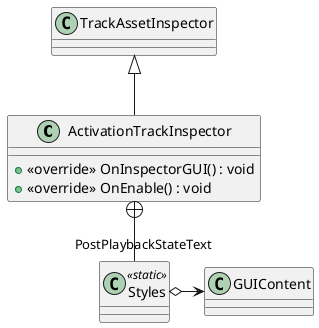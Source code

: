 @startuml
class ActivationTrackInspector {
    + <<override>> OnInspectorGUI() : void
    + <<override>> OnEnable() : void
}
class Styles <<static>> {
}
TrackAssetInspector <|-- ActivationTrackInspector
ActivationTrackInspector +-- Styles
Styles o-> "PostPlaybackStateText" GUIContent
@enduml
